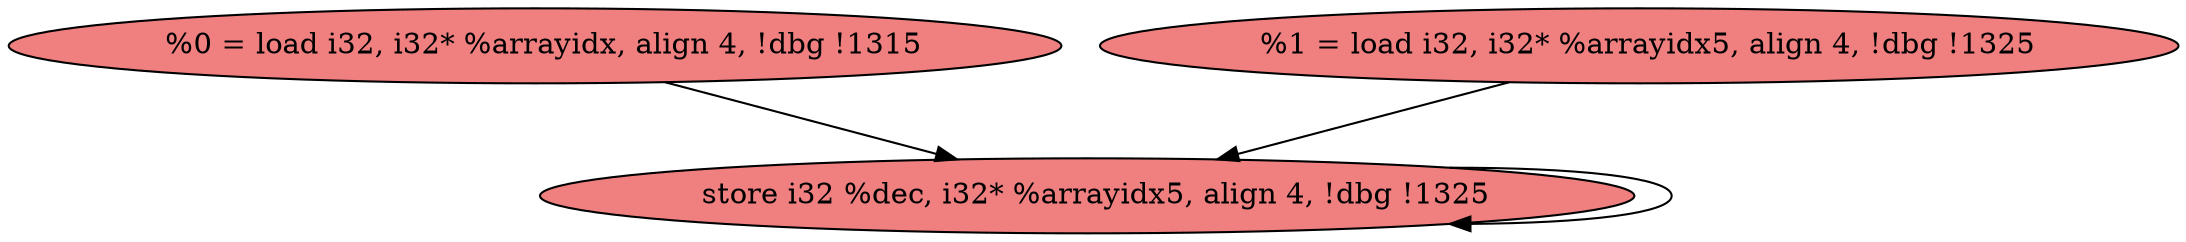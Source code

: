 
digraph G {


node0 [fillcolor=lightcoral,label="  %0 = load i32, i32* %arrayidx, align 4, !dbg !1315",shape=ellipse,style=filled ]
node2 [fillcolor=lightcoral,label="  %1 = load i32, i32* %arrayidx5, align 4, !dbg !1325",shape=ellipse,style=filled ]
node1 [fillcolor=lightcoral,label="  store i32 %dec, i32* %arrayidx5, align 4, !dbg !1325",shape=ellipse,style=filled ]

node2->node1 [ ]
node0->node1 [ ]
node1->node1 [ ]


}
